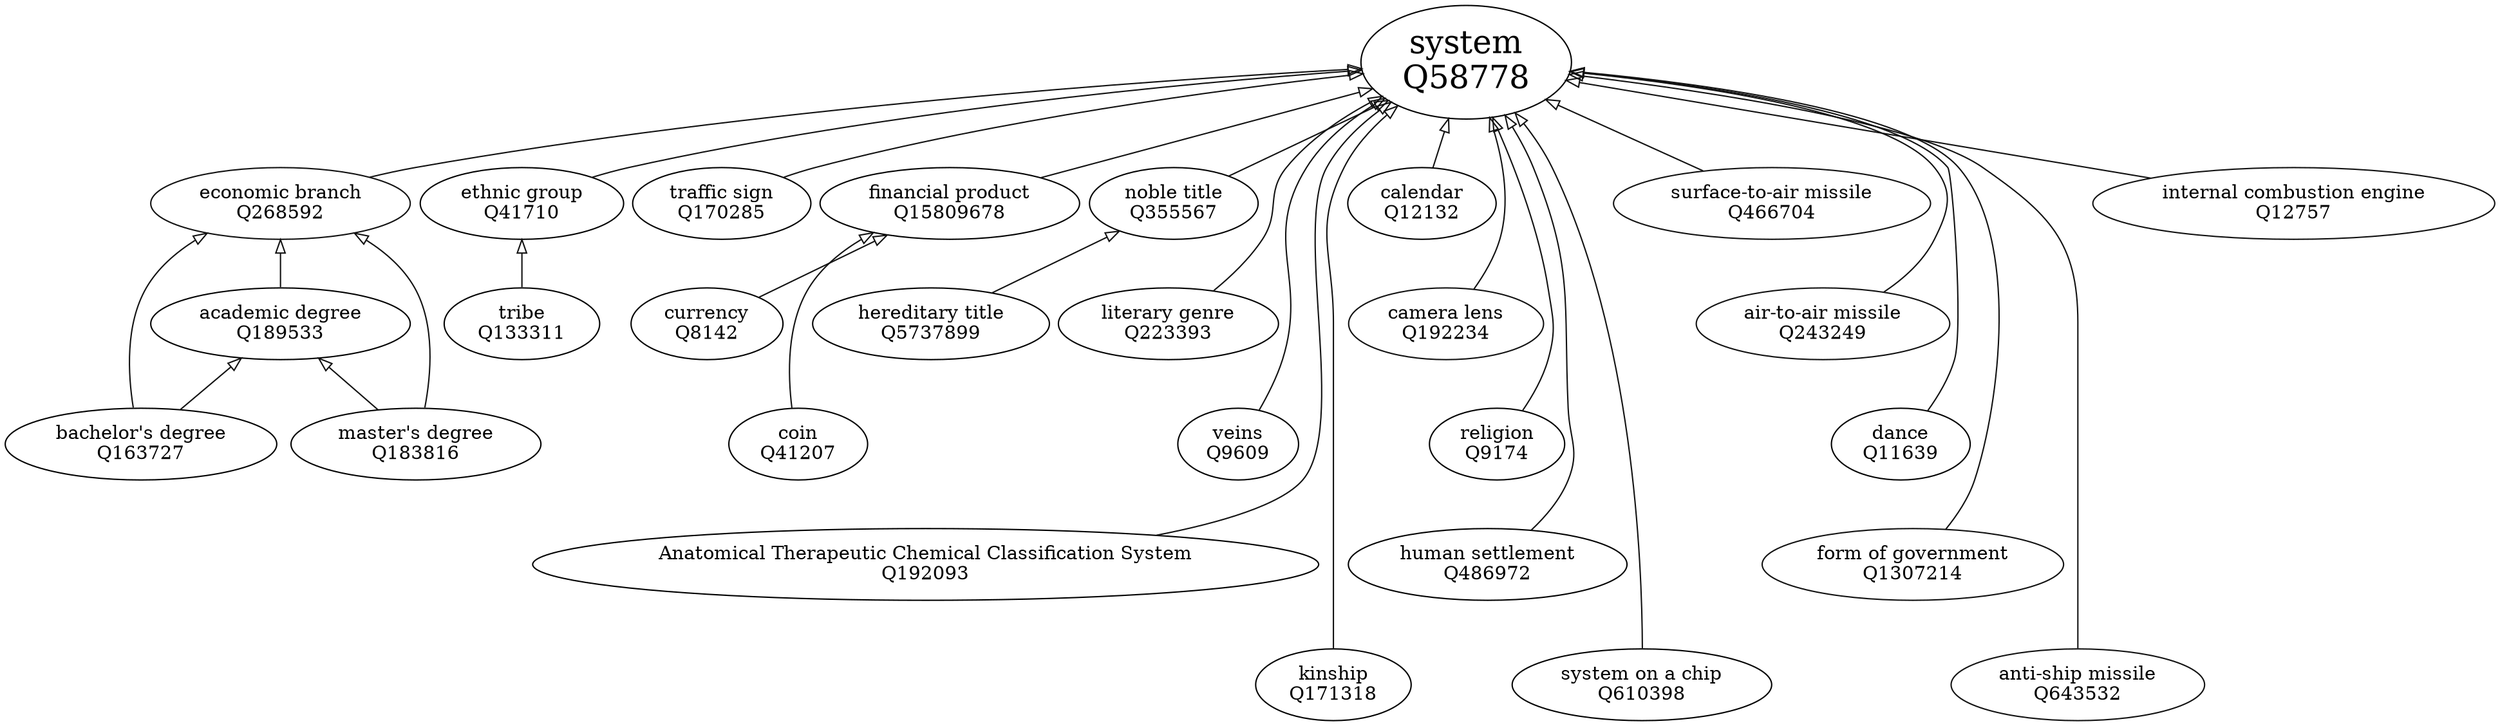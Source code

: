 strict digraph {
	graph [nodesep=0.1,
		rankdir=BT,
		ranksep=0.5
	];
	"system
Q58778"	[fontsize=24];
	"economic branch
Q268592"	[color="#111111"];
	"academic degree
Q189533" -> "economic branch
Q268592"	[arrowhead=o,
		color="#111111"];
	"economic branch
Q268592" -> "system
Q58778"	[arrowhead=o,
		color="#111111"];
	"ethnic group
Q41710" -> "system
Q58778"	[arrowhead=o,
		color="#111111"];
	"traffic sign
Q170285" -> "system
Q58778"	[arrowhead=o,
		color="#111111",
		minlen=1];
	"currency
Q8142" -> "financial product
Q15809678"	[arrowhead=o,
		color="#111111",
		minlen=1];
	"financial product
Q15809678" -> "system
Q58778"	[arrowhead=o,
		color="#111111"];
	"noble title
Q355567" -> "system
Q58778"	[arrowhead=o,
		color="#111111"];
	"literary genre
Q223393" -> "system
Q58778"	[arrowhead=o,
		color="#111111",
		minlen=2];
	"veins
Q9609" -> "system
Q58778"	[arrowhead=o,
		color="#111111",
		minlen=3];
	"Anatomical Therapeutic Chemical Classification System
Q192093" -> "system
Q58778"	[arrowhead=o,
		color="#111111",
		minlen=4];
	"kinship
Q171318" -> "system
Q58778"	[arrowhead=o,
		color="#111111",
		minlen=5];
	"bachelor's degree
Q163727" -> "academic degree
Q189533"	[arrowhead=o,
		color="#111111"];
	"bachelor's degree
Q163727" -> "economic branch
Q268592"	[arrowhead=o,
		color="#111111"];
	"hereditary title
Q5737899" -> "noble title
Q355567"	[arrowhead=o,
		color="#111111",
		minlen=1];
	"calendar
Q12132" -> "system
Q58778"	[arrowhead=o,
		color="#111111",
		minlen=1];
	"master's degree
Q183816" -> "academic degree
Q189533"	[arrowhead=o,
		color="#111111"];
	"master's degree
Q183816" -> "economic branch
Q268592"	[arrowhead=o,
		color="#111111"];
	"camera lens
Q192234"	[color="#111111"];
	"camera lens
Q192234" -> "system
Q58778"	[arrowhead=o,
		color="#111111",
		minlen=2];
	"religion
Q9174" -> "system
Q58778"	[arrowhead=o,
		color="#111111",
		minlen=3];
	"human settlement
Q486972" -> "system
Q58778"	[arrowhead=o,
		color="#111111",
		minlen=4];
	"coin
Q41207" -> "financial product
Q15809678"	[arrowhead=o,
		color="#111111",
		minlen=2];
	"system on a chip
Q610398" -> "system
Q58778"	[arrowhead=o,
		color="#111111",
		minlen=5];
	"surface-to-air missile
Q466704"	[color="#111111"];
	"surface-to-air missile
Q466704" -> "system
Q58778"	[arrowhead=o,
		color="#111111",
		minlen=1];
	"tribe
Q133311" -> "ethnic group
Q41710"	[arrowhead=o,
		color="#111111",
		minlen=1];
	"air-to-air missile
Q243249"	[color="#111111"];
	"air-to-air missile
Q243249" -> "system
Q58778"	[arrowhead=o,
		color="#111111",
		minlen=2];
	"dance
Q11639" -> "system
Q58778"	[arrowhead=o,
		color="#111111",
		minlen=3];
	"form of government
Q1307214"	[color="#111111"];
	"form of government
Q1307214" -> "system
Q58778"	[arrowhead=o,
		color="#111111",
		minlen=4];
	"anti-ship missile
Q643532"	[color="#111111"];
	"anti-ship missile
Q643532" -> "system
Q58778"	[arrowhead=o,
		color="#111111",
		minlen=5];
	"internal combustion engine
Q12757"	[color="#111111"];
	"internal combustion engine
Q12757" -> "system
Q58778"	[arrowhead=o,
		color="#111111",
		minlen=1];
}
